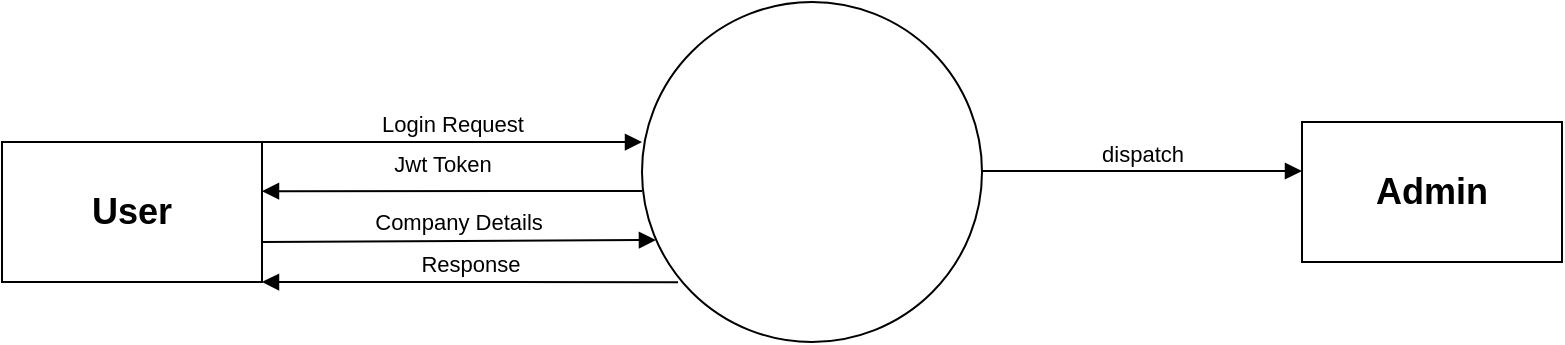 <mxfile version="24.3.0" type="github">
  <diagram name="Page-1" id="TS7_Ko_DgKG1e7pylsXw">
    <mxGraphModel dx="880" dy="468" grid="1" gridSize="10" guides="1" tooltips="1" connect="1" arrows="1" fold="1" page="1" pageScale="1" pageWidth="850" pageHeight="1100" math="0" shadow="0">
      <root>
        <mxCell id="0" />
        <mxCell id="1" parent="0" />
        <mxCell id="xoUfmpj6Igif4yu6hMCl-1" value="" style="ellipse;whiteSpace=wrap;html=1;aspect=fixed;" vertex="1" parent="1">
          <mxGeometry x="350" y="230" width="170" height="170" as="geometry" />
        </mxCell>
        <mxCell id="xoUfmpj6Igif4yu6hMCl-2" value="&lt;font style=&quot;font-size: 18px;&quot;&gt;&lt;b&gt;User&lt;/b&gt;&lt;/font&gt;" style="whiteSpace=wrap;html=1;align=center;" vertex="1" parent="1">
          <mxGeometry x="30" y="300" width="130" height="70" as="geometry" />
        </mxCell>
        <mxCell id="xoUfmpj6Igif4yu6hMCl-3" value="&lt;font style=&quot;font-size: 18px;&quot;&gt;&lt;b&gt;Admin&lt;/b&gt;&lt;/font&gt;" style="whiteSpace=wrap;html=1;align=center;" vertex="1" parent="1">
          <mxGeometry x="680" y="290" width="130" height="70" as="geometry" />
        </mxCell>
        <mxCell id="xoUfmpj6Igif4yu6hMCl-4" value="Login Request" style="html=1;verticalAlign=bottom;endArrow=block;curved=0;rounded=0;entryX=0;entryY=0.412;entryDx=0;entryDy=0;entryPerimeter=0;" edge="1" parent="1" target="xoUfmpj6Igif4yu6hMCl-1">
          <mxGeometry width="80" relative="1" as="geometry">
            <mxPoint x="160" y="300" as="sourcePoint" />
            <mxPoint x="240" y="300" as="targetPoint" />
          </mxGeometry>
        </mxCell>
        <mxCell id="xoUfmpj6Igif4yu6hMCl-5" value="Company Details" style="html=1;verticalAlign=bottom;endArrow=block;curved=0;rounded=0;entryX=0.041;entryY=0.7;entryDx=0;entryDy=0;entryPerimeter=0;" edge="1" parent="1" target="xoUfmpj6Igif4yu6hMCl-1">
          <mxGeometry width="80" relative="1" as="geometry">
            <mxPoint x="160" y="350" as="sourcePoint" />
            <mxPoint x="350" y="350" as="targetPoint" />
          </mxGeometry>
        </mxCell>
        <mxCell id="xoUfmpj6Igif4yu6hMCl-6" value="dispatch" style="html=1;verticalAlign=bottom;endArrow=block;curved=0;rounded=0;entryX=0;entryY=0.412;entryDx=0;entryDy=0;entryPerimeter=0;" edge="1" parent="1">
          <mxGeometry width="80" relative="1" as="geometry">
            <mxPoint x="520" y="314.5" as="sourcePoint" />
            <mxPoint x="680" y="314.5" as="targetPoint" />
          </mxGeometry>
        </mxCell>
        <mxCell id="xoUfmpj6Igif4yu6hMCl-8" value="Jwt Token" style="html=1;verticalAlign=bottom;endArrow=block;curved=0;rounded=0;entryX=1;entryY=0.25;entryDx=0;entryDy=0;exitX=0;exitY=0.495;exitDx=0;exitDy=0;exitPerimeter=0;" edge="1" parent="1">
          <mxGeometry x="0.053" y="-5" width="80" relative="1" as="geometry">
            <mxPoint x="350" y="324.5" as="sourcePoint" />
            <mxPoint x="160" y="324.58" as="targetPoint" />
            <mxPoint as="offset" />
          </mxGeometry>
        </mxCell>
        <mxCell id="xoUfmpj6Igif4yu6hMCl-10" value="Response" style="html=1;verticalAlign=bottom;endArrow=block;curved=0;rounded=0;entryX=1;entryY=1;entryDx=0;entryDy=0;exitX=0.106;exitY=0.824;exitDx=0;exitDy=0;exitPerimeter=0;" edge="1" parent="1" source="xoUfmpj6Igif4yu6hMCl-1" target="xoUfmpj6Igif4yu6hMCl-2">
          <mxGeometry width="80" relative="1" as="geometry">
            <mxPoint x="200" y="340" as="sourcePoint" />
            <mxPoint x="390" y="340" as="targetPoint" />
          </mxGeometry>
        </mxCell>
      </root>
    </mxGraphModel>
  </diagram>
</mxfile>
